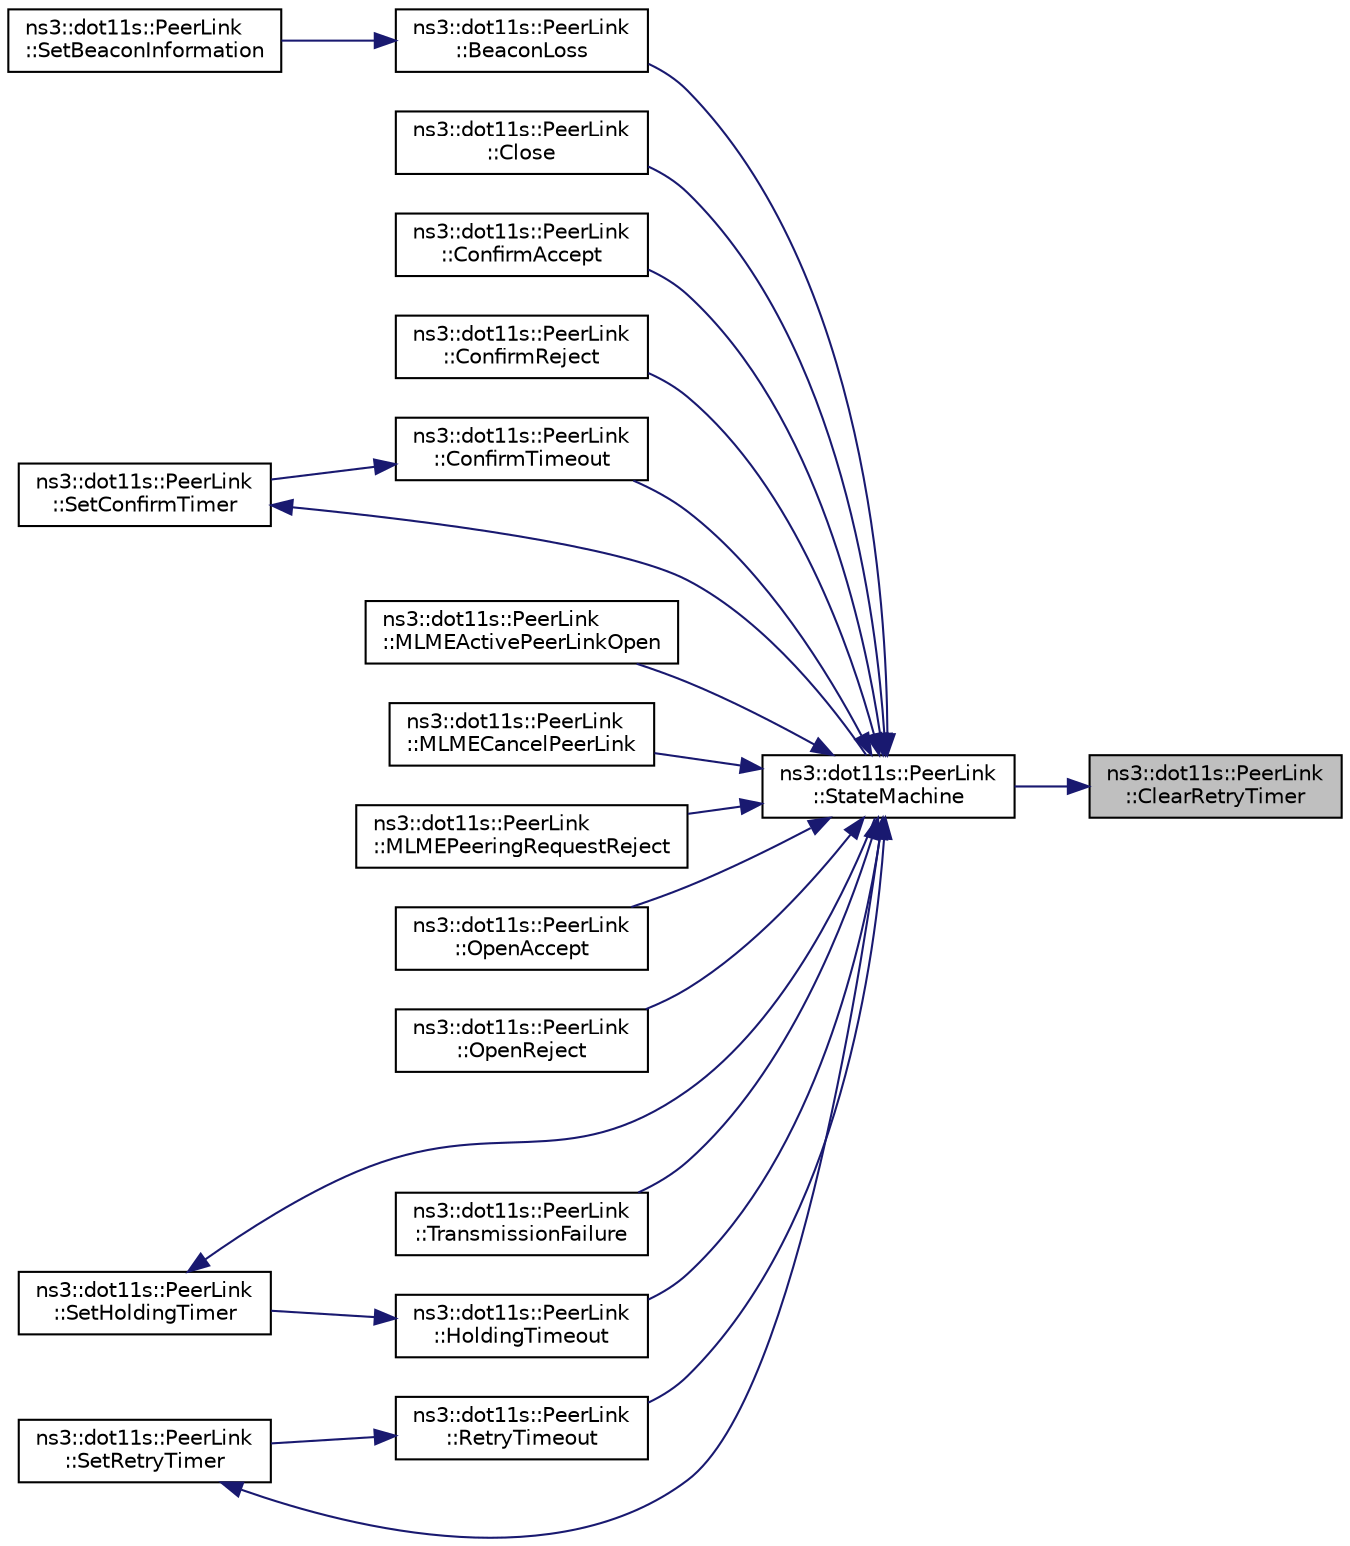 digraph "ns3::dot11s::PeerLink::ClearRetryTimer"
{
 // LATEX_PDF_SIZE
  edge [fontname="Helvetica",fontsize="10",labelfontname="Helvetica",labelfontsize="10"];
  node [fontname="Helvetica",fontsize="10",shape=record];
  rankdir="RL";
  Node1 [label="ns3::dot11s::PeerLink\l::ClearRetryTimer",height=0.2,width=0.4,color="black", fillcolor="grey75", style="filled", fontcolor="black",tooltip=" "];
  Node1 -> Node2 [dir="back",color="midnightblue",fontsize="10",style="solid",fontname="Helvetica"];
  Node2 [label="ns3::dot11s::PeerLink\l::StateMachine",height=0.2,width=0.4,color="black", fillcolor="white", style="filled",URL="$classns3_1_1dot11s_1_1_peer_link.html#a4cc26e7fdbef0daafd1f6cc7d89fdd01",tooltip="State transition."];
  Node2 -> Node3 [dir="back",color="midnightblue",fontsize="10",style="solid",fontname="Helvetica"];
  Node3 [label="ns3::dot11s::PeerLink\l::BeaconLoss",height=0.2,width=0.4,color="black", fillcolor="white", style="filled",URL="$classns3_1_1dot11s_1_1_peer_link.html#a70cf99acca46134ddf0f1b6c5baf76f5",tooltip="Several successive beacons were lost, close link."];
  Node3 -> Node4 [dir="back",color="midnightblue",fontsize="10",style="solid",fontname="Helvetica"];
  Node4 [label="ns3::dot11s::PeerLink\l::SetBeaconInformation",height=0.2,width=0.4,color="black", fillcolor="white", style="filled",URL="$classns3_1_1dot11s_1_1_peer_link.html#a51f0de2b9bfd67d0f720e9a89d15912b",tooltip="Process beacon received from peer."];
  Node2 -> Node5 [dir="back",color="midnightblue",fontsize="10",style="solid",fontname="Helvetica"];
  Node5 [label="ns3::dot11s::PeerLink\l::Close",height=0.2,width=0.4,color="black", fillcolor="white", style="filled",URL="$classns3_1_1dot11s_1_1_peer_link.html#a59ff6efe109654ba276b0832d5679c74",tooltip="Close link."];
  Node2 -> Node6 [dir="back",color="midnightblue",fontsize="10",style="solid",fontname="Helvetica"];
  Node6 [label="ns3::dot11s::PeerLink\l::ConfirmAccept",height=0.2,width=0.4,color="black", fillcolor="white", style="filled",URL="$classns3_1_1dot11s_1_1_peer_link.html#ab96b1b9bcf9dfbc1aec1f16bde2055cb",tooltip="Confirm accept."];
  Node2 -> Node7 [dir="back",color="midnightblue",fontsize="10",style="solid",fontname="Helvetica"];
  Node7 [label="ns3::dot11s::PeerLink\l::ConfirmReject",height=0.2,width=0.4,color="black", fillcolor="white", style="filled",URL="$classns3_1_1dot11s_1_1_peer_link.html#a8378fb3eb32c4dcfee9bc090777ba8de",tooltip="Confirm reject."];
  Node2 -> Node8 [dir="back",color="midnightblue",fontsize="10",style="solid",fontname="Helvetica"];
  Node8 [label="ns3::dot11s::PeerLink\l::ConfirmTimeout",height=0.2,width=0.4,color="black", fillcolor="white", style="filled",URL="$classns3_1_1dot11s_1_1_peer_link.html#a61d3100763f4a9b377571248199b0ff5",tooltip="The number of interface I am associated with."];
  Node8 -> Node9 [dir="back",color="midnightblue",fontsize="10",style="solid",fontname="Helvetica"];
  Node9 [label="ns3::dot11s::PeerLink\l::SetConfirmTimer",height=0.2,width=0.4,color="black", fillcolor="white", style="filled",URL="$classns3_1_1dot11s_1_1_peer_link.html#ab7f793f0d95207a35f9f670aa86ea414",tooltip=" "];
  Node9 -> Node2 [dir="back",color="midnightblue",fontsize="10",style="solid",fontname="Helvetica"];
  Node2 -> Node10 [dir="back",color="midnightblue",fontsize="10",style="solid",fontname="Helvetica"];
  Node10 [label="ns3::dot11s::PeerLink\l::HoldingTimeout",height=0.2,width=0.4,color="black", fillcolor="white", style="filled",URL="$classns3_1_1dot11s_1_1_peer_link.html#aca3f4d3e0cd9305f88f968aa8c5dcadd",tooltip="The number of interface I am associated with."];
  Node10 -> Node11 [dir="back",color="midnightblue",fontsize="10",style="solid",fontname="Helvetica"];
  Node11 [label="ns3::dot11s::PeerLink\l::SetHoldingTimer",height=0.2,width=0.4,color="black", fillcolor="white", style="filled",URL="$classns3_1_1dot11s_1_1_peer_link.html#a270a9aa7945fa680b2c03e5b5d20f3c0",tooltip=" "];
  Node11 -> Node2 [dir="back",color="midnightblue",fontsize="10",style="solid",fontname="Helvetica"];
  Node2 -> Node12 [dir="back",color="midnightblue",fontsize="10",style="solid",fontname="Helvetica"];
  Node12 [label="ns3::dot11s::PeerLink\l::MLMEActivePeerLinkOpen",height=0.2,width=0.4,color="black", fillcolor="white", style="filled",URL="$classns3_1_1dot11s_1_1_peer_link.html#a11876ce24c46d3c6ae49d79aa96b4677",tooltip="MLME-ActivePeerLinkOpen.request."];
  Node2 -> Node13 [dir="back",color="midnightblue",fontsize="10",style="solid",fontname="Helvetica"];
  Node13 [label="ns3::dot11s::PeerLink\l::MLMECancelPeerLink",height=0.2,width=0.4,color="black", fillcolor="white", style="filled",URL="$classns3_1_1dot11s_1_1_peer_link.html#a71779c31a14f73f2d464d9345cbd4d8c",tooltip="MLME-CancelPeerLink.request."];
  Node2 -> Node14 [dir="back",color="midnightblue",fontsize="10",style="solid",fontname="Helvetica"];
  Node14 [label="ns3::dot11s::PeerLink\l::MLMEPeeringRequestReject",height=0.2,width=0.4,color="black", fillcolor="white", style="filled",URL="$classns3_1_1dot11s_1_1_peer_link.html#a6f1d4e6ace9f5a3538a42f86ef82dd50",tooltip="MLME-PeeringRequestReject."];
  Node2 -> Node15 [dir="back",color="midnightblue",fontsize="10",style="solid",fontname="Helvetica"];
  Node15 [label="ns3::dot11s::PeerLink\l::OpenAccept",height=0.2,width=0.4,color="black", fillcolor="white", style="filled",URL="$classns3_1_1dot11s_1_1_peer_link.html#a288bbe52d4761c8e41fb35b07dd5d868",tooltip="Accept open link."];
  Node2 -> Node16 [dir="back",color="midnightblue",fontsize="10",style="solid",fontname="Helvetica"];
  Node16 [label="ns3::dot11s::PeerLink\l::OpenReject",height=0.2,width=0.4,color="black", fillcolor="white", style="filled",URL="$classns3_1_1dot11s_1_1_peer_link.html#ab26cafb6df6ccdc8407e867f39a685ed",tooltip="Reject open link."];
  Node2 -> Node17 [dir="back",color="midnightblue",fontsize="10",style="solid",fontname="Helvetica"];
  Node17 [label="ns3::dot11s::PeerLink\l::RetryTimeout",height=0.2,width=0.4,color="black", fillcolor="white", style="filled",URL="$classns3_1_1dot11s_1_1_peer_link.html#a36d427d1e395c27c7b7b577d6dad4c63",tooltip="The number of interface I am associated with."];
  Node17 -> Node18 [dir="back",color="midnightblue",fontsize="10",style="solid",fontname="Helvetica"];
  Node18 [label="ns3::dot11s::PeerLink\l::SetRetryTimer",height=0.2,width=0.4,color="black", fillcolor="white", style="filled",URL="$classns3_1_1dot11s_1_1_peer_link.html#a427403516dd5b94b100d6e924d230146",tooltip=" "];
  Node18 -> Node2 [dir="back",color="midnightblue",fontsize="10",style="solid",fontname="Helvetica"];
  Node2 -> Node19 [dir="back",color="midnightblue",fontsize="10",style="solid",fontname="Helvetica"];
  Node19 [label="ns3::dot11s::PeerLink\l::TransmissionFailure",height=0.2,width=0.4,color="black", fillcolor="white", style="filled",URL="$classns3_1_1dot11s_1_1_peer_link.html#a311a9748947db5753d6631bacb9e0895",tooltip="Callback type for MLME-SignalPeerLinkStatus event."];
}
